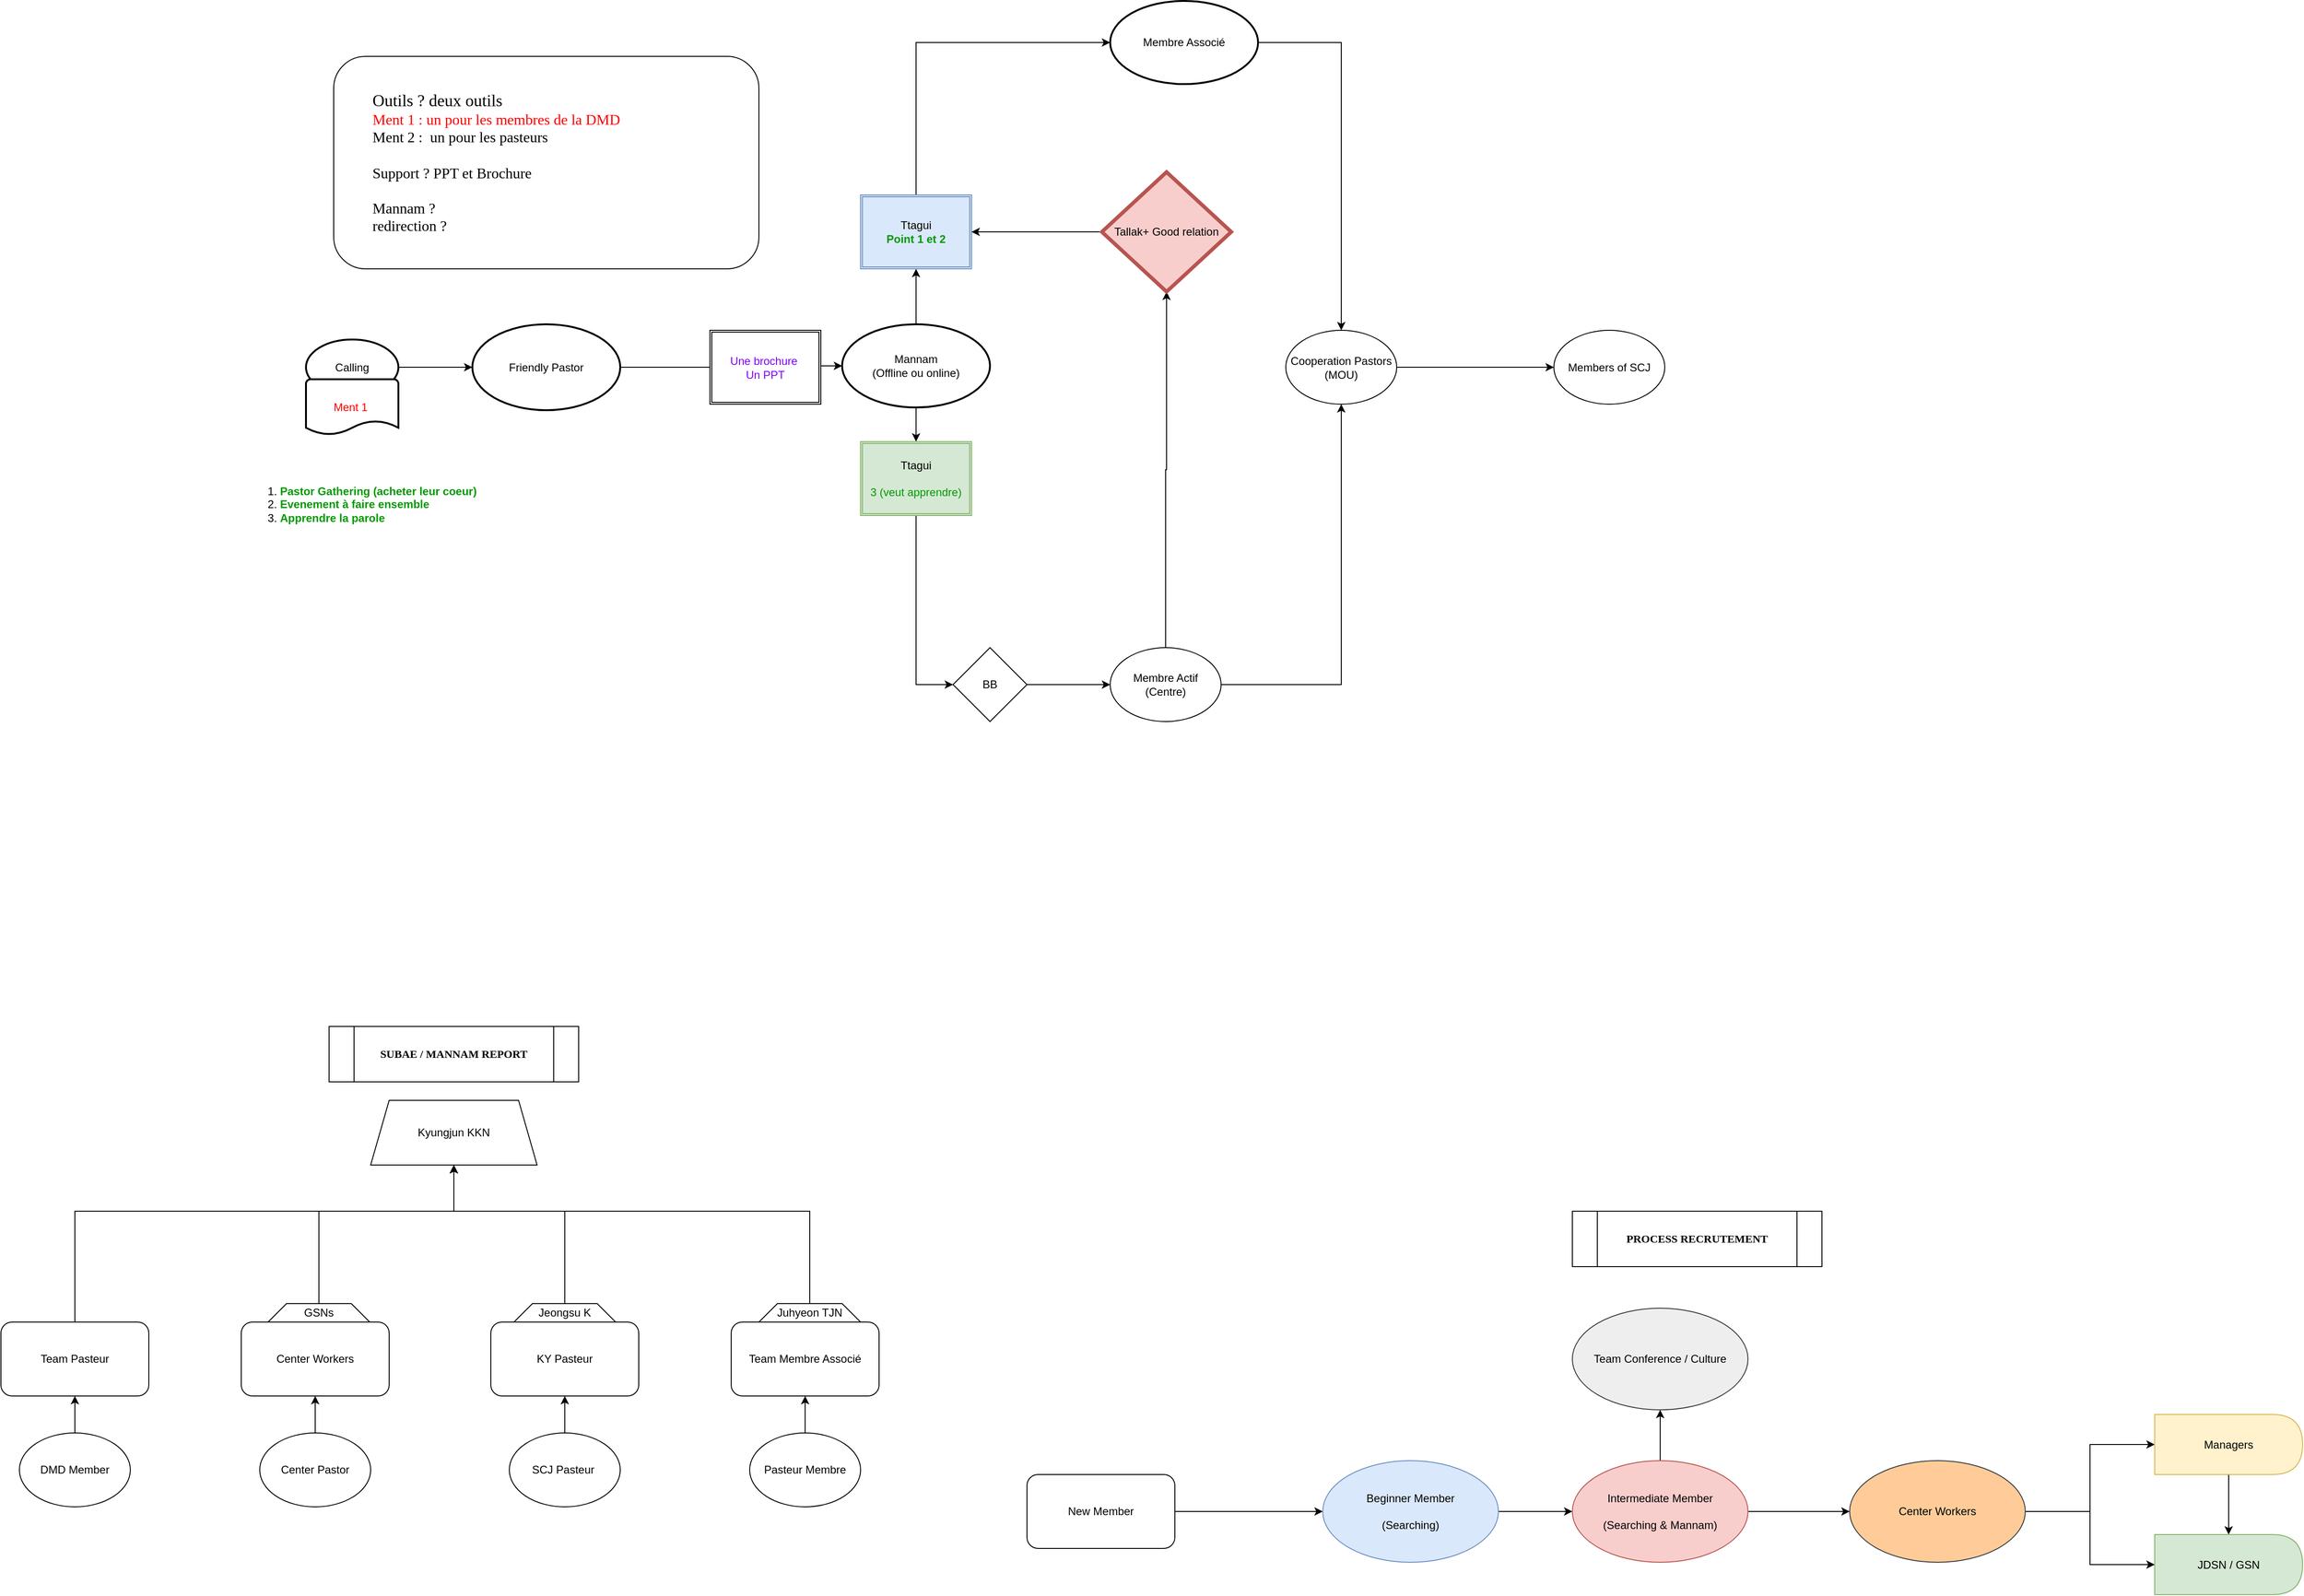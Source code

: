 <mxfile version="25.0.3">
  <diagram name="Page-1" id="cOgU7hjmjJvWijCojQ1F">
    <mxGraphModel dx="3154" dy="746" grid="1" gridSize="10" guides="1" tooltips="1" connect="1" arrows="1" fold="1" page="1" pageScale="1" pageWidth="827" pageHeight="1169" math="0" shadow="0">
      <root>
        <mxCell id="0" />
        <mxCell id="1" parent="0" />
        <mxCell id="1qVqDtgRL5_yvvf13ffs-9" style="edgeStyle=orthogonalEdgeStyle;rounded=0;orthogonalLoop=1;jettySize=auto;html=1;entryX=0.5;entryY=1;entryDx=0;entryDy=0;" edge="1" parent="1" source="1qVqDtgRL5_yvvf13ffs-1" target="1qVqDtgRL5_yvvf13ffs-4">
          <mxGeometry relative="1" as="geometry" />
        </mxCell>
        <mxCell id="1qVqDtgRL5_yvvf13ffs-96" value="" style="edgeStyle=orthogonalEdgeStyle;rounded=0;orthogonalLoop=1;jettySize=auto;html=1;" edge="1" parent="1" source="1qVqDtgRL5_yvvf13ffs-1" target="1qVqDtgRL5_yvvf13ffs-95">
          <mxGeometry relative="1" as="geometry" />
        </mxCell>
        <mxCell id="1qVqDtgRL5_yvvf13ffs-1" value="Membre Actif&lt;div&gt;(Centre)&lt;/div&gt;" style="ellipse;whiteSpace=wrap;html=1;" vertex="1" parent="1">
          <mxGeometry x="210" y="790" width="120" height="80" as="geometry" />
        </mxCell>
        <mxCell id="1qVqDtgRL5_yvvf13ffs-7" style="edgeStyle=orthogonalEdgeStyle;rounded=0;orthogonalLoop=1;jettySize=auto;html=1;entryX=0.5;entryY=0;entryDx=0;entryDy=0;" edge="1" parent="1" source="1qVqDtgRL5_yvvf13ffs-2" target="1qVqDtgRL5_yvvf13ffs-4">
          <mxGeometry relative="1" as="geometry" />
        </mxCell>
        <mxCell id="1qVqDtgRL5_yvvf13ffs-2" value="Membre Associé" style="ellipse;whiteSpace=wrap;html=1;strokeWidth=2;" vertex="1" parent="1">
          <mxGeometry x="210" y="90" width="160" height="90" as="geometry" />
        </mxCell>
        <mxCell id="1qVqDtgRL5_yvvf13ffs-8" style="edgeStyle=orthogonalEdgeStyle;rounded=0;orthogonalLoop=1;jettySize=auto;html=1;entryX=0;entryY=0.5;entryDx=0;entryDy=0;" edge="1" parent="1" source="1qVqDtgRL5_yvvf13ffs-4" target="1qVqDtgRL5_yvvf13ffs-6">
          <mxGeometry relative="1" as="geometry" />
        </mxCell>
        <mxCell id="1qVqDtgRL5_yvvf13ffs-4" value="Cooperation Pastors&lt;div&gt;(MOU)&lt;/div&gt;" style="ellipse;whiteSpace=wrap;html=1;" vertex="1" parent="1">
          <mxGeometry x="400" y="446.5" width="120" height="80" as="geometry" />
        </mxCell>
        <mxCell id="1qVqDtgRL5_yvvf13ffs-6" value="Members of SCJ" style="ellipse;whiteSpace=wrap;html=1;" vertex="1" parent="1">
          <mxGeometry x="690" y="446.5" width="120" height="80" as="geometry" />
        </mxCell>
        <mxCell id="1qVqDtgRL5_yvvf13ffs-12" value="&lt;blockquote style=&quot;margin: 0 0 0 40px; border: none; padding: 0px;&quot;&gt;&lt;font face=&quot;Tahoma&quot; style=&quot;font-size: 18px;&quot;&gt;Outils ? deux outils&amp;nbsp;&lt;/font&gt;&lt;div&gt;&lt;span style=&quot;background-color: initial;&quot;&gt;&lt;font face=&quot;Tahoma&quot; size=&quot;3&quot; color=&quot;#ff0000&quot;&gt;Ment 1 : un pour les membres de la DMD&lt;/font&gt;&lt;/span&gt;&lt;/div&gt;&lt;div&gt;&lt;div&gt;&lt;font face=&quot;Tahoma&quot; size=&quot;3&quot;&gt;Ment 2 :&amp;nbsp; un pour les pasteurs&lt;/font&gt;&lt;/div&gt;&lt;/div&gt;&lt;div&gt;&lt;div&gt;&lt;font face=&quot;Tahoma&quot; size=&quot;3&quot;&gt;&lt;br&gt;&lt;/font&gt;&lt;/div&gt;&lt;/div&gt;&lt;div&gt;&lt;div&gt;&lt;font face=&quot;Tahoma&quot; size=&quot;3&quot;&gt;Support ? PPT et Brochure&lt;/font&gt;&lt;/div&gt;&lt;/div&gt;&lt;div&gt;&lt;div&gt;&lt;font face=&quot;Tahoma&quot; size=&quot;3&quot;&gt;&lt;br&gt;&lt;/font&gt;&lt;/div&gt;&lt;/div&gt;&lt;div&gt;&lt;div&gt;&lt;font face=&quot;Tahoma&quot; size=&quot;3&quot;&gt;Mannam ?&lt;/font&gt;&lt;/div&gt;&lt;/div&gt;&lt;div&gt;&lt;div&gt;&lt;font face=&quot;Tahoma&quot; size=&quot;3&quot;&gt;redirection ?&lt;/font&gt;&lt;/div&gt;&lt;/div&gt;&lt;/blockquote&gt;" style="rounded=1;whiteSpace=wrap;html=1;align=left;" vertex="1" parent="1">
          <mxGeometry x="-630" y="150" width="460" height="230" as="geometry" />
        </mxCell>
        <mxCell id="1qVqDtgRL5_yvvf13ffs-21" style="edgeStyle=orthogonalEdgeStyle;rounded=0;orthogonalLoop=1;jettySize=auto;html=1;entryX=0;entryY=0.5;entryDx=0;entryDy=0;entryPerimeter=0;" edge="1" parent="1" source="1qVqDtgRL5_yvvf13ffs-17" target="1qVqDtgRL5_yvvf13ffs-28">
          <mxGeometry relative="1" as="geometry">
            <mxPoint x="-360" y="485.971" as="targetPoint" />
          </mxGeometry>
        </mxCell>
        <mxCell id="1qVqDtgRL5_yvvf13ffs-17" value="Calling" style="strokeWidth=2;html=1;shape=mxgraph.flowchart.start_1;whiteSpace=wrap;" vertex="1" parent="1">
          <mxGeometry x="-660" y="456.5" width="100" height="60" as="geometry" />
        </mxCell>
        <mxCell id="1qVqDtgRL5_yvvf13ffs-18" value="&lt;font color=&quot;#ff0000&quot;&gt;Ment 1&amp;nbsp;&lt;/font&gt;" style="strokeWidth=2;html=1;shape=mxgraph.flowchart.document2;whiteSpace=wrap;size=0.25;" vertex="1" parent="1">
          <mxGeometry x="-660" y="499.5" width="100" height="60" as="geometry" />
        </mxCell>
        <mxCell id="1qVqDtgRL5_yvvf13ffs-98" style="edgeStyle=orthogonalEdgeStyle;rounded=0;orthogonalLoop=1;jettySize=auto;html=1;entryX=0.5;entryY=1;entryDx=0;entryDy=0;" edge="1" parent="1" source="1qVqDtgRL5_yvvf13ffs-20" target="1qVqDtgRL5_yvvf13ffs-24">
          <mxGeometry relative="1" as="geometry" />
        </mxCell>
        <mxCell id="1qVqDtgRL5_yvvf13ffs-100" style="edgeStyle=orthogonalEdgeStyle;rounded=0;orthogonalLoop=1;jettySize=auto;html=1;entryX=0.5;entryY=0;entryDx=0;entryDy=0;" edge="1" parent="1" source="1qVqDtgRL5_yvvf13ffs-20" target="1qVqDtgRL5_yvvf13ffs-25">
          <mxGeometry relative="1" as="geometry" />
        </mxCell>
        <mxCell id="1qVqDtgRL5_yvvf13ffs-20" value="Mannam&lt;div&gt;(Offline ou online)&lt;/div&gt;" style="strokeWidth=2;html=1;shape=mxgraph.flowchart.start_1;whiteSpace=wrap;" vertex="1" parent="1">
          <mxGeometry x="-80" y="440" width="160" height="90" as="geometry" />
        </mxCell>
        <mxCell id="1qVqDtgRL5_yvvf13ffs-99" style="edgeStyle=orthogonalEdgeStyle;rounded=0;orthogonalLoop=1;jettySize=auto;html=1;exitX=0.5;exitY=0;exitDx=0;exitDy=0;entryX=0;entryY=0.5;entryDx=0;entryDy=0;" edge="1" parent="1" source="1qVqDtgRL5_yvvf13ffs-24" target="1qVqDtgRL5_yvvf13ffs-2">
          <mxGeometry relative="1" as="geometry" />
        </mxCell>
        <mxCell id="1qVqDtgRL5_yvvf13ffs-24" value="Ttagui&lt;div&gt;&lt;b&gt;&lt;font color=&quot;#009900&quot;&gt;Point 1 et 2&lt;/font&gt;&lt;/b&gt;&lt;/div&gt;" style="shape=ext;double=1;rounded=0;whiteSpace=wrap;html=1;fillColor=#dae8fc;strokeColor=#6c8ebf;" vertex="1" parent="1">
          <mxGeometry x="-60" y="300" width="120" height="80" as="geometry" />
        </mxCell>
        <mxCell id="1qVqDtgRL5_yvvf13ffs-101" style="edgeStyle=orthogonalEdgeStyle;rounded=0;orthogonalLoop=1;jettySize=auto;html=1;exitX=0.5;exitY=1;exitDx=0;exitDy=0;entryX=0;entryY=0.5;entryDx=0;entryDy=0;" edge="1" parent="1" source="1qVqDtgRL5_yvvf13ffs-25" target="1qVqDtgRL5_yvvf13ffs-31">
          <mxGeometry relative="1" as="geometry" />
        </mxCell>
        <mxCell id="1qVqDtgRL5_yvvf13ffs-25" value="Ttagui&lt;div&gt;&lt;br&gt;&lt;div&gt;&lt;font color=&quot;#009900&quot;&gt;3 (veut apprendre)&lt;/font&gt;&lt;/div&gt;&lt;/div&gt;" style="shape=ext;double=1;rounded=0;whiteSpace=wrap;html=1;fillColor=#d5e8d4;strokeColor=#82b366;" vertex="1" parent="1">
          <mxGeometry x="-60" y="567" width="120" height="80" as="geometry" />
        </mxCell>
        <mxCell id="1qVqDtgRL5_yvvf13ffs-28" value="Friendly Pastor" style="strokeWidth=2;html=1;shape=mxgraph.flowchart.start_1;whiteSpace=wrap;" vertex="1" parent="1">
          <mxGeometry x="-480" y="440" width="160" height="93" as="geometry" />
        </mxCell>
        <mxCell id="1qVqDtgRL5_yvvf13ffs-29" style="edgeStyle=orthogonalEdgeStyle;rounded=0;orthogonalLoop=1;jettySize=auto;html=1;exitX=1;exitY=0.5;exitDx=0;exitDy=0;exitPerimeter=0;entryX=0;entryY=0.5;entryDx=0;entryDy=0;entryPerimeter=0;" edge="1" parent="1" source="1qVqDtgRL5_yvvf13ffs-28" target="1qVqDtgRL5_yvvf13ffs-20">
          <mxGeometry relative="1" as="geometry" />
        </mxCell>
        <mxCell id="1qVqDtgRL5_yvvf13ffs-15" value="&lt;font color=&quot;#7f00ff&quot;&gt;Une brochure&amp;nbsp;&lt;/font&gt;&lt;div&gt;&lt;font color=&quot;#7f00ff&quot;&gt;Un PPT&lt;/font&gt;&lt;/div&gt;" style="shape=ext;double=1;rounded=0;whiteSpace=wrap;html=1;" vertex="1" parent="1">
          <mxGeometry x="-223" y="446.5" width="120" height="80" as="geometry" />
        </mxCell>
        <mxCell id="1qVqDtgRL5_yvvf13ffs-30" value="&lt;ol&gt;&lt;li&gt;&lt;font color=&quot;#009900&quot; style=&quot;font-size: 12px;&quot;&gt;&lt;b style=&quot;&quot;&gt;Pastor Gathering (acheter leur coeur)&lt;/b&gt;&lt;/font&gt;&lt;/li&gt;&lt;li&gt;&lt;b&gt;&lt;font color=&quot;#009900&quot;&gt;Evenement à faire ensemble&lt;/font&gt;&lt;/b&gt;&lt;/li&gt;&lt;li&gt;&lt;b&gt;&lt;font color=&quot;#009900&quot;&gt;Apprendre la parole&lt;/font&gt;&lt;/b&gt;&lt;/li&gt;&lt;/ol&gt;" style="text;strokeColor=none;fillColor=none;html=1;whiteSpace=wrap;verticalAlign=middle;overflow=hidden;" vertex="1" parent="1">
          <mxGeometry x="-730" y="559.5" width="270" height="150.5" as="geometry" />
        </mxCell>
        <mxCell id="1qVqDtgRL5_yvvf13ffs-102" style="edgeStyle=orthogonalEdgeStyle;rounded=0;orthogonalLoop=1;jettySize=auto;html=1;exitX=1;exitY=0.5;exitDx=0;exitDy=0;entryX=0;entryY=0.5;entryDx=0;entryDy=0;" edge="1" parent="1" source="1qVqDtgRL5_yvvf13ffs-31" target="1qVqDtgRL5_yvvf13ffs-1">
          <mxGeometry relative="1" as="geometry" />
        </mxCell>
        <mxCell id="1qVqDtgRL5_yvvf13ffs-31" value="BB" style="rhombus;whiteSpace=wrap;html=1;" vertex="1" parent="1">
          <mxGeometry x="40" y="790" width="80" height="80" as="geometry" />
        </mxCell>
        <mxCell id="1qVqDtgRL5_yvvf13ffs-61" style="edgeStyle=orthogonalEdgeStyle;rounded=0;orthogonalLoop=1;jettySize=auto;html=1;entryX=0.5;entryY=1;entryDx=0;entryDy=0;" edge="1" parent="1" source="1qVqDtgRL5_yvvf13ffs-38" target="1qVqDtgRL5_yvvf13ffs-55">
          <mxGeometry relative="1" as="geometry">
            <Array as="points">
              <mxPoint x="-910" y="1400" />
              <mxPoint x="-500" y="1400" />
            </Array>
          </mxGeometry>
        </mxCell>
        <mxCell id="1qVqDtgRL5_yvvf13ffs-38" value="Team Pasteur" style="rounded=1;whiteSpace=wrap;html=1;" vertex="1" parent="1">
          <mxGeometry x="-990" y="1520" width="160" height="80" as="geometry" />
        </mxCell>
        <mxCell id="1qVqDtgRL5_yvvf13ffs-39" value="Center Workers" style="rounded=1;whiteSpace=wrap;html=1;" vertex="1" parent="1">
          <mxGeometry x="-730" y="1520" width="160" height="80" as="geometry" />
        </mxCell>
        <mxCell id="1qVqDtgRL5_yvvf13ffs-41" value="KY Pasteur" style="rounded=1;whiteSpace=wrap;html=1;" vertex="1" parent="1">
          <mxGeometry x="-460" y="1520" width="160" height="80" as="geometry" />
        </mxCell>
        <mxCell id="1qVqDtgRL5_yvvf13ffs-43" value="Team Membre Associé" style="rounded=1;whiteSpace=wrap;html=1;" vertex="1" parent="1">
          <mxGeometry x="-200" y="1520" width="160" height="80" as="geometry" />
        </mxCell>
        <mxCell id="1qVqDtgRL5_yvvf13ffs-45" value="" style="edgeStyle=orthogonalEdgeStyle;rounded=0;orthogonalLoop=1;jettySize=auto;html=1;" edge="1" parent="1" source="1qVqDtgRL5_yvvf13ffs-44" target="1qVqDtgRL5_yvvf13ffs-43">
          <mxGeometry relative="1" as="geometry" />
        </mxCell>
        <mxCell id="1qVqDtgRL5_yvvf13ffs-44" value="Pasteur Membre" style="ellipse;whiteSpace=wrap;html=1;" vertex="1" parent="1">
          <mxGeometry x="-180" y="1640" width="120" height="80" as="geometry" />
        </mxCell>
        <mxCell id="1qVqDtgRL5_yvvf13ffs-51" value="" style="edgeStyle=orthogonalEdgeStyle;rounded=0;orthogonalLoop=1;jettySize=auto;html=1;" edge="1" parent="1" source="1qVqDtgRL5_yvvf13ffs-46" target="1qVqDtgRL5_yvvf13ffs-41">
          <mxGeometry relative="1" as="geometry" />
        </mxCell>
        <mxCell id="1qVqDtgRL5_yvvf13ffs-46" value="SCJ Pasteur&amp;nbsp;" style="ellipse;whiteSpace=wrap;html=1;" vertex="1" parent="1">
          <mxGeometry x="-440" y="1640" width="120" height="80" as="geometry" />
        </mxCell>
        <mxCell id="1qVqDtgRL5_yvvf13ffs-56" value="" style="edgeStyle=orthogonalEdgeStyle;rounded=0;orthogonalLoop=1;jettySize=auto;html=1;" edge="1" parent="1" source="1qVqDtgRL5_yvvf13ffs-47" target="1qVqDtgRL5_yvvf13ffs-39">
          <mxGeometry relative="1" as="geometry" />
        </mxCell>
        <mxCell id="1qVqDtgRL5_yvvf13ffs-47" value="Center Pastor" style="ellipse;whiteSpace=wrap;html=1;" vertex="1" parent="1">
          <mxGeometry x="-710" y="1640" width="120" height="80" as="geometry" />
        </mxCell>
        <mxCell id="1qVqDtgRL5_yvvf13ffs-58" style="edgeStyle=orthogonalEdgeStyle;rounded=0;orthogonalLoop=1;jettySize=auto;html=1;exitX=0.5;exitY=0;exitDx=0;exitDy=0;" edge="1" parent="1" source="1qVqDtgRL5_yvvf13ffs-48" target="1qVqDtgRL5_yvvf13ffs-38">
          <mxGeometry relative="1" as="geometry" />
        </mxCell>
        <mxCell id="1qVqDtgRL5_yvvf13ffs-48" value="DMD Member" style="ellipse;whiteSpace=wrap;html=1;" vertex="1" parent="1">
          <mxGeometry x="-970" y="1640" width="120" height="80" as="geometry" />
        </mxCell>
        <mxCell id="1qVqDtgRL5_yvvf13ffs-65" style="edgeStyle=orthogonalEdgeStyle;rounded=0;orthogonalLoop=1;jettySize=auto;html=1;exitX=0.5;exitY=0;exitDx=0;exitDy=0;entryX=0.5;entryY=1;entryDx=0;entryDy=0;" edge="1" parent="1" source="1qVqDtgRL5_yvvf13ffs-49" target="1qVqDtgRL5_yvvf13ffs-55">
          <mxGeometry relative="1" as="geometry">
            <Array as="points">
              <mxPoint x="-115" y="1400" />
              <mxPoint x="-500" y="1400" />
            </Array>
          </mxGeometry>
        </mxCell>
        <mxCell id="1qVqDtgRL5_yvvf13ffs-49" value="Juhyeon TJN" style="shape=trapezoid;perimeter=trapezoidPerimeter;whiteSpace=wrap;html=1;fixedSize=1;" vertex="1" parent="1">
          <mxGeometry x="-170" y="1500" width="110" height="20" as="geometry" />
        </mxCell>
        <mxCell id="1qVqDtgRL5_yvvf13ffs-64" style="edgeStyle=orthogonalEdgeStyle;rounded=0;orthogonalLoop=1;jettySize=auto;html=1;exitX=0.5;exitY=0;exitDx=0;exitDy=0;entryX=0.5;entryY=1;entryDx=0;entryDy=0;" edge="1" parent="1" source="1qVqDtgRL5_yvvf13ffs-50" target="1qVqDtgRL5_yvvf13ffs-55">
          <mxGeometry relative="1" as="geometry">
            <Array as="points">
              <mxPoint x="-380" y="1400" />
              <mxPoint x="-500" y="1400" />
            </Array>
          </mxGeometry>
        </mxCell>
        <mxCell id="1qVqDtgRL5_yvvf13ffs-50" value="Jeongsu K" style="shape=trapezoid;perimeter=trapezoidPerimeter;whiteSpace=wrap;html=1;fixedSize=1;" vertex="1" parent="1">
          <mxGeometry x="-435" y="1500" width="110" height="20" as="geometry" />
        </mxCell>
        <mxCell id="1qVqDtgRL5_yvvf13ffs-63" style="edgeStyle=orthogonalEdgeStyle;rounded=0;orthogonalLoop=1;jettySize=auto;html=1;entryX=0.5;entryY=1;entryDx=0;entryDy=0;" edge="1" parent="1" source="1qVqDtgRL5_yvvf13ffs-52" target="1qVqDtgRL5_yvvf13ffs-55">
          <mxGeometry relative="1" as="geometry">
            <Array as="points">
              <mxPoint x="-646" y="1400" />
              <mxPoint x="-500" y="1400" />
            </Array>
          </mxGeometry>
        </mxCell>
        <mxCell id="1qVqDtgRL5_yvvf13ffs-52" value="GSNs" style="shape=trapezoid;perimeter=trapezoidPerimeter;whiteSpace=wrap;html=1;fixedSize=1;" vertex="1" parent="1">
          <mxGeometry x="-701" y="1500" width="110" height="20" as="geometry" />
        </mxCell>
        <mxCell id="1qVqDtgRL5_yvvf13ffs-55" value="Kyungjun KKN" style="shape=trapezoid;perimeter=trapezoidPerimeter;whiteSpace=wrap;html=1;fixedSize=1;" vertex="1" parent="1">
          <mxGeometry x="-590" y="1280" width="180" height="70" as="geometry" />
        </mxCell>
        <mxCell id="1qVqDtgRL5_yvvf13ffs-66" value="&lt;font face=&quot;Tahoma&quot;&gt;&lt;b&gt;SUBAE / MANNAM REPORT&lt;/b&gt;&lt;/font&gt;" style="shape=process;whiteSpace=wrap;html=1;backgroundOutline=1;" vertex="1" parent="1">
          <mxGeometry x="-635" y="1200" width="270" height="60" as="geometry" />
        </mxCell>
        <mxCell id="1qVqDtgRL5_yvvf13ffs-84" style="edgeStyle=orthogonalEdgeStyle;rounded=0;orthogonalLoop=1;jettySize=auto;html=1;exitX=1;exitY=0.5;exitDx=0;exitDy=0;entryX=0;entryY=0.5;entryDx=0;entryDy=0;" edge="1" parent="1" source="1qVqDtgRL5_yvvf13ffs-70" target="1qVqDtgRL5_yvvf13ffs-83">
          <mxGeometry relative="1" as="geometry" />
        </mxCell>
        <mxCell id="1qVqDtgRL5_yvvf13ffs-70" value="New Member" style="rounded=1;whiteSpace=wrap;html=1;" vertex="1" parent="1">
          <mxGeometry x="120" y="1685" width="160" height="80" as="geometry" />
        </mxCell>
        <mxCell id="1qVqDtgRL5_yvvf13ffs-71" value="&lt;font face=&quot;Tahoma&quot;&gt;&lt;b&gt;PROCESS RECRUTEMENT&lt;/b&gt;&lt;/font&gt;" style="shape=process;whiteSpace=wrap;html=1;backgroundOutline=1;" vertex="1" parent="1">
          <mxGeometry x="710" y="1400" width="270" height="60" as="geometry" />
        </mxCell>
        <mxCell id="1qVqDtgRL5_yvvf13ffs-81" style="edgeStyle=orthogonalEdgeStyle;rounded=0;orthogonalLoop=1;jettySize=auto;html=1;entryX=0;entryY=0.5;entryDx=0;entryDy=0;" edge="1" parent="1" source="1qVqDtgRL5_yvvf13ffs-75" target="1qVqDtgRL5_yvvf13ffs-79">
          <mxGeometry relative="1" as="geometry" />
        </mxCell>
        <mxCell id="1qVqDtgRL5_yvvf13ffs-93" style="edgeStyle=orthogonalEdgeStyle;rounded=0;orthogonalLoop=1;jettySize=auto;html=1;" edge="1" parent="1" source="1qVqDtgRL5_yvvf13ffs-75" target="1qVqDtgRL5_yvvf13ffs-80">
          <mxGeometry relative="1" as="geometry" />
        </mxCell>
        <mxCell id="1qVqDtgRL5_yvvf13ffs-75" value="Center Workers" style="ellipse;whiteSpace=wrap;html=1;fillColor=#ffcc99;strokeColor=#36393d;" vertex="1" parent="1">
          <mxGeometry x="1010" y="1670" width="190" height="110" as="geometry" />
        </mxCell>
        <mxCell id="1qVqDtgRL5_yvvf13ffs-76" value="Team Conference / Culture" style="ellipse;whiteSpace=wrap;html=1;fillColor=#eeeeee;strokeColor=#36393d;" vertex="1" parent="1">
          <mxGeometry x="710" y="1505" width="190" height="110" as="geometry" />
        </mxCell>
        <mxCell id="1qVqDtgRL5_yvvf13ffs-92" value="" style="edgeStyle=orthogonalEdgeStyle;rounded=0;orthogonalLoop=1;jettySize=auto;html=1;" edge="1" parent="1" source="1qVqDtgRL5_yvvf13ffs-79" target="1qVqDtgRL5_yvvf13ffs-80">
          <mxGeometry relative="1" as="geometry" />
        </mxCell>
        <mxCell id="1qVqDtgRL5_yvvf13ffs-79" value="Managers" style="shape=delay;whiteSpace=wrap;html=1;fillColor=#fff2cc;strokeColor=#d6b656;" vertex="1" parent="1">
          <mxGeometry x="1340" y="1620" width="160" height="65" as="geometry" />
        </mxCell>
        <mxCell id="1qVqDtgRL5_yvvf13ffs-80" value="JDSN / GSN" style="shape=delay;whiteSpace=wrap;html=1;fillColor=#d5e8d4;strokeColor=#82b366;" vertex="1" parent="1">
          <mxGeometry x="1340" y="1750" width="160" height="65" as="geometry" />
        </mxCell>
        <mxCell id="1qVqDtgRL5_yvvf13ffs-87" value="" style="edgeStyle=orthogonalEdgeStyle;rounded=0;orthogonalLoop=1;jettySize=auto;html=1;" edge="1" parent="1" source="1qVqDtgRL5_yvvf13ffs-83" target="1qVqDtgRL5_yvvf13ffs-86">
          <mxGeometry relative="1" as="geometry" />
        </mxCell>
        <mxCell id="1qVqDtgRL5_yvvf13ffs-83" value="Beginner Member&lt;div&gt;&lt;br&gt;&lt;div&gt;(Searching)&lt;/div&gt;&lt;/div&gt;" style="ellipse;whiteSpace=wrap;html=1;fillColor=#dae8fc;strokeColor=#6c8ebf;" vertex="1" parent="1">
          <mxGeometry x="440" y="1670" width="190" height="110" as="geometry" />
        </mxCell>
        <mxCell id="1qVqDtgRL5_yvvf13ffs-90" style="edgeStyle=orthogonalEdgeStyle;rounded=0;orthogonalLoop=1;jettySize=auto;html=1;" edge="1" parent="1" source="1qVqDtgRL5_yvvf13ffs-86" target="1qVqDtgRL5_yvvf13ffs-75">
          <mxGeometry relative="1" as="geometry" />
        </mxCell>
        <mxCell id="1qVqDtgRL5_yvvf13ffs-94" value="" style="edgeStyle=orthogonalEdgeStyle;rounded=0;orthogonalLoop=1;jettySize=auto;html=1;" edge="1" parent="1" source="1qVqDtgRL5_yvvf13ffs-86" target="1qVqDtgRL5_yvvf13ffs-76">
          <mxGeometry relative="1" as="geometry" />
        </mxCell>
        <mxCell id="1qVqDtgRL5_yvvf13ffs-86" value="Intermediate Member&lt;div&gt;&lt;br&gt;&lt;div&gt;(Searching &amp;amp; Mannam)&lt;/div&gt;&lt;/div&gt;" style="ellipse;whiteSpace=wrap;html=1;fillColor=#f8cecc;strokeColor=#b85450;" vertex="1" parent="1">
          <mxGeometry x="710" y="1670" width="190" height="110" as="geometry" />
        </mxCell>
        <mxCell id="1qVqDtgRL5_yvvf13ffs-97" style="edgeStyle=orthogonalEdgeStyle;rounded=0;orthogonalLoop=1;jettySize=auto;html=1;entryX=1;entryY=0.5;entryDx=0;entryDy=0;" edge="1" parent="1" source="1qVqDtgRL5_yvvf13ffs-95" target="1qVqDtgRL5_yvvf13ffs-24">
          <mxGeometry relative="1" as="geometry" />
        </mxCell>
        <mxCell id="1qVqDtgRL5_yvvf13ffs-95" value="Tallak+ Good relation" style="rhombus;whiteSpace=wrap;html=1;strokeWidth=4;fillColor=#f8cecc;strokeColor=#b85450;" vertex="1" parent="1">
          <mxGeometry x="201" y="275.25" width="140" height="129.5" as="geometry" />
        </mxCell>
      </root>
    </mxGraphModel>
  </diagram>
</mxfile>

